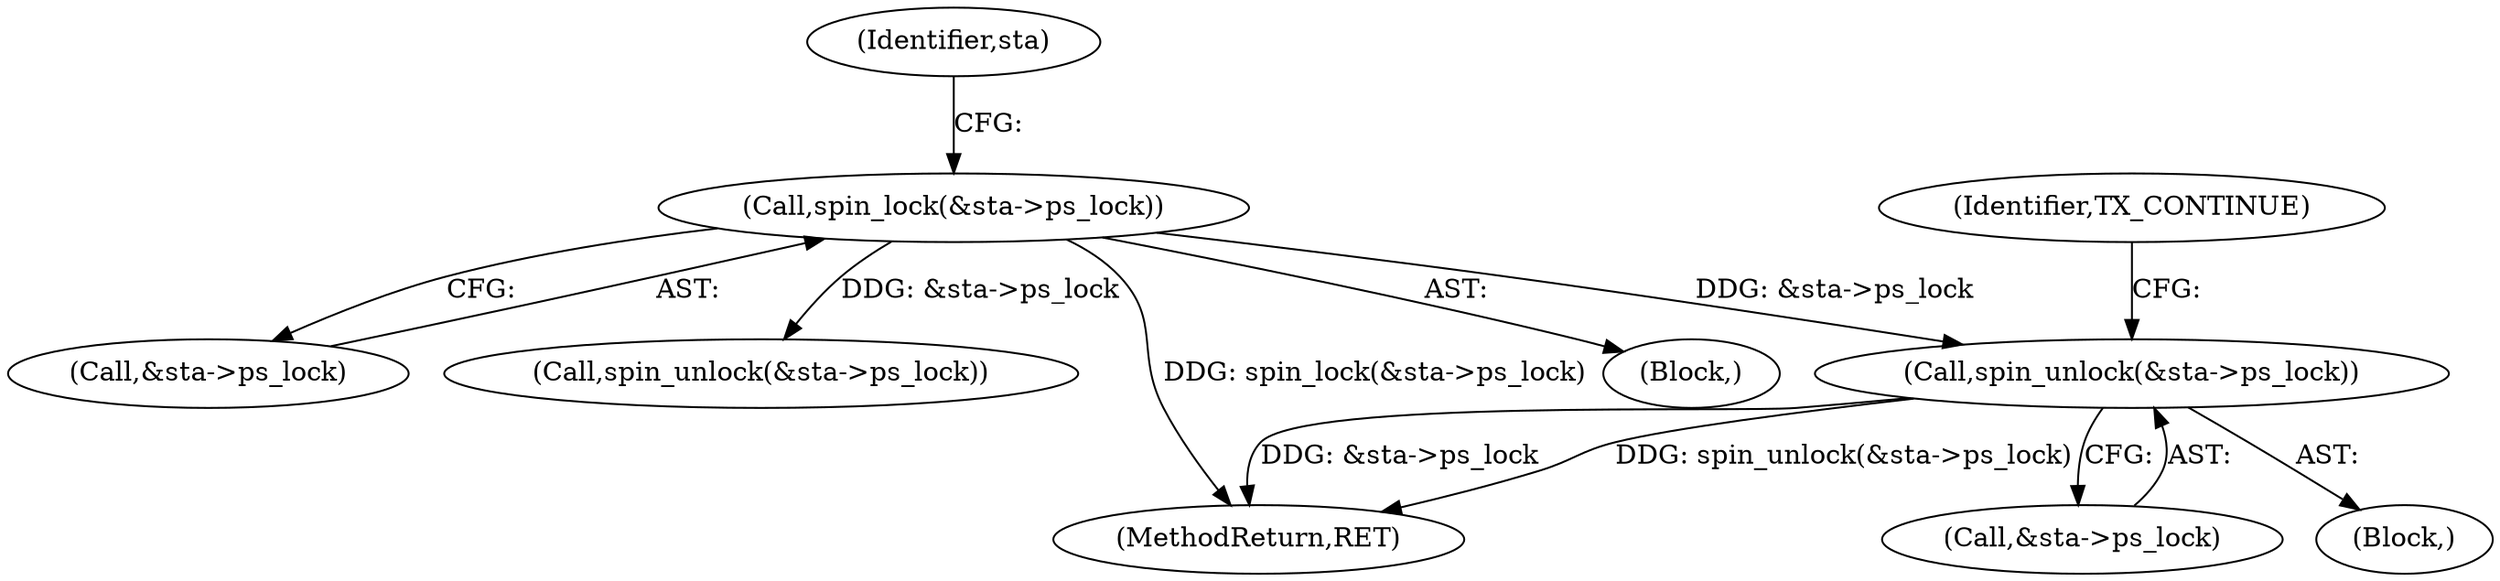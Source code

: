 digraph "0_linux_1d147bfa64293b2723c4fec50922168658e613ba_1@pointer" {
"1000199" [label="(Call,spin_unlock(&sta->ps_lock))"];
"1000183" [label="(Call,spin_lock(&sta->ps_lock))"];
"1000183" [label="(Call,spin_lock(&sta->ps_lock))"];
"1000205" [label="(Identifier,TX_CONTINUE)"];
"1000192" [label="(Identifier,sta)"];
"1000198" [label="(Block,)"];
"1000184" [label="(Call,&sta->ps_lock)"];
"1000199" [label="(Call,spin_unlock(&sta->ps_lock))"];
"1000290" [label="(Call,spin_unlock(&sta->ps_lock))"];
"1000334" [label="(MethodReturn,RET)"];
"1000147" [label="(Block,)"];
"1000200" [label="(Call,&sta->ps_lock)"];
"1000199" -> "1000198"  [label="AST: "];
"1000199" -> "1000200"  [label="CFG: "];
"1000200" -> "1000199"  [label="AST: "];
"1000205" -> "1000199"  [label="CFG: "];
"1000199" -> "1000334"  [label="DDG: &sta->ps_lock"];
"1000199" -> "1000334"  [label="DDG: spin_unlock(&sta->ps_lock)"];
"1000183" -> "1000199"  [label="DDG: &sta->ps_lock"];
"1000183" -> "1000147"  [label="AST: "];
"1000183" -> "1000184"  [label="CFG: "];
"1000184" -> "1000183"  [label="AST: "];
"1000192" -> "1000183"  [label="CFG: "];
"1000183" -> "1000334"  [label="DDG: spin_lock(&sta->ps_lock)"];
"1000183" -> "1000290"  [label="DDG: &sta->ps_lock"];
}
